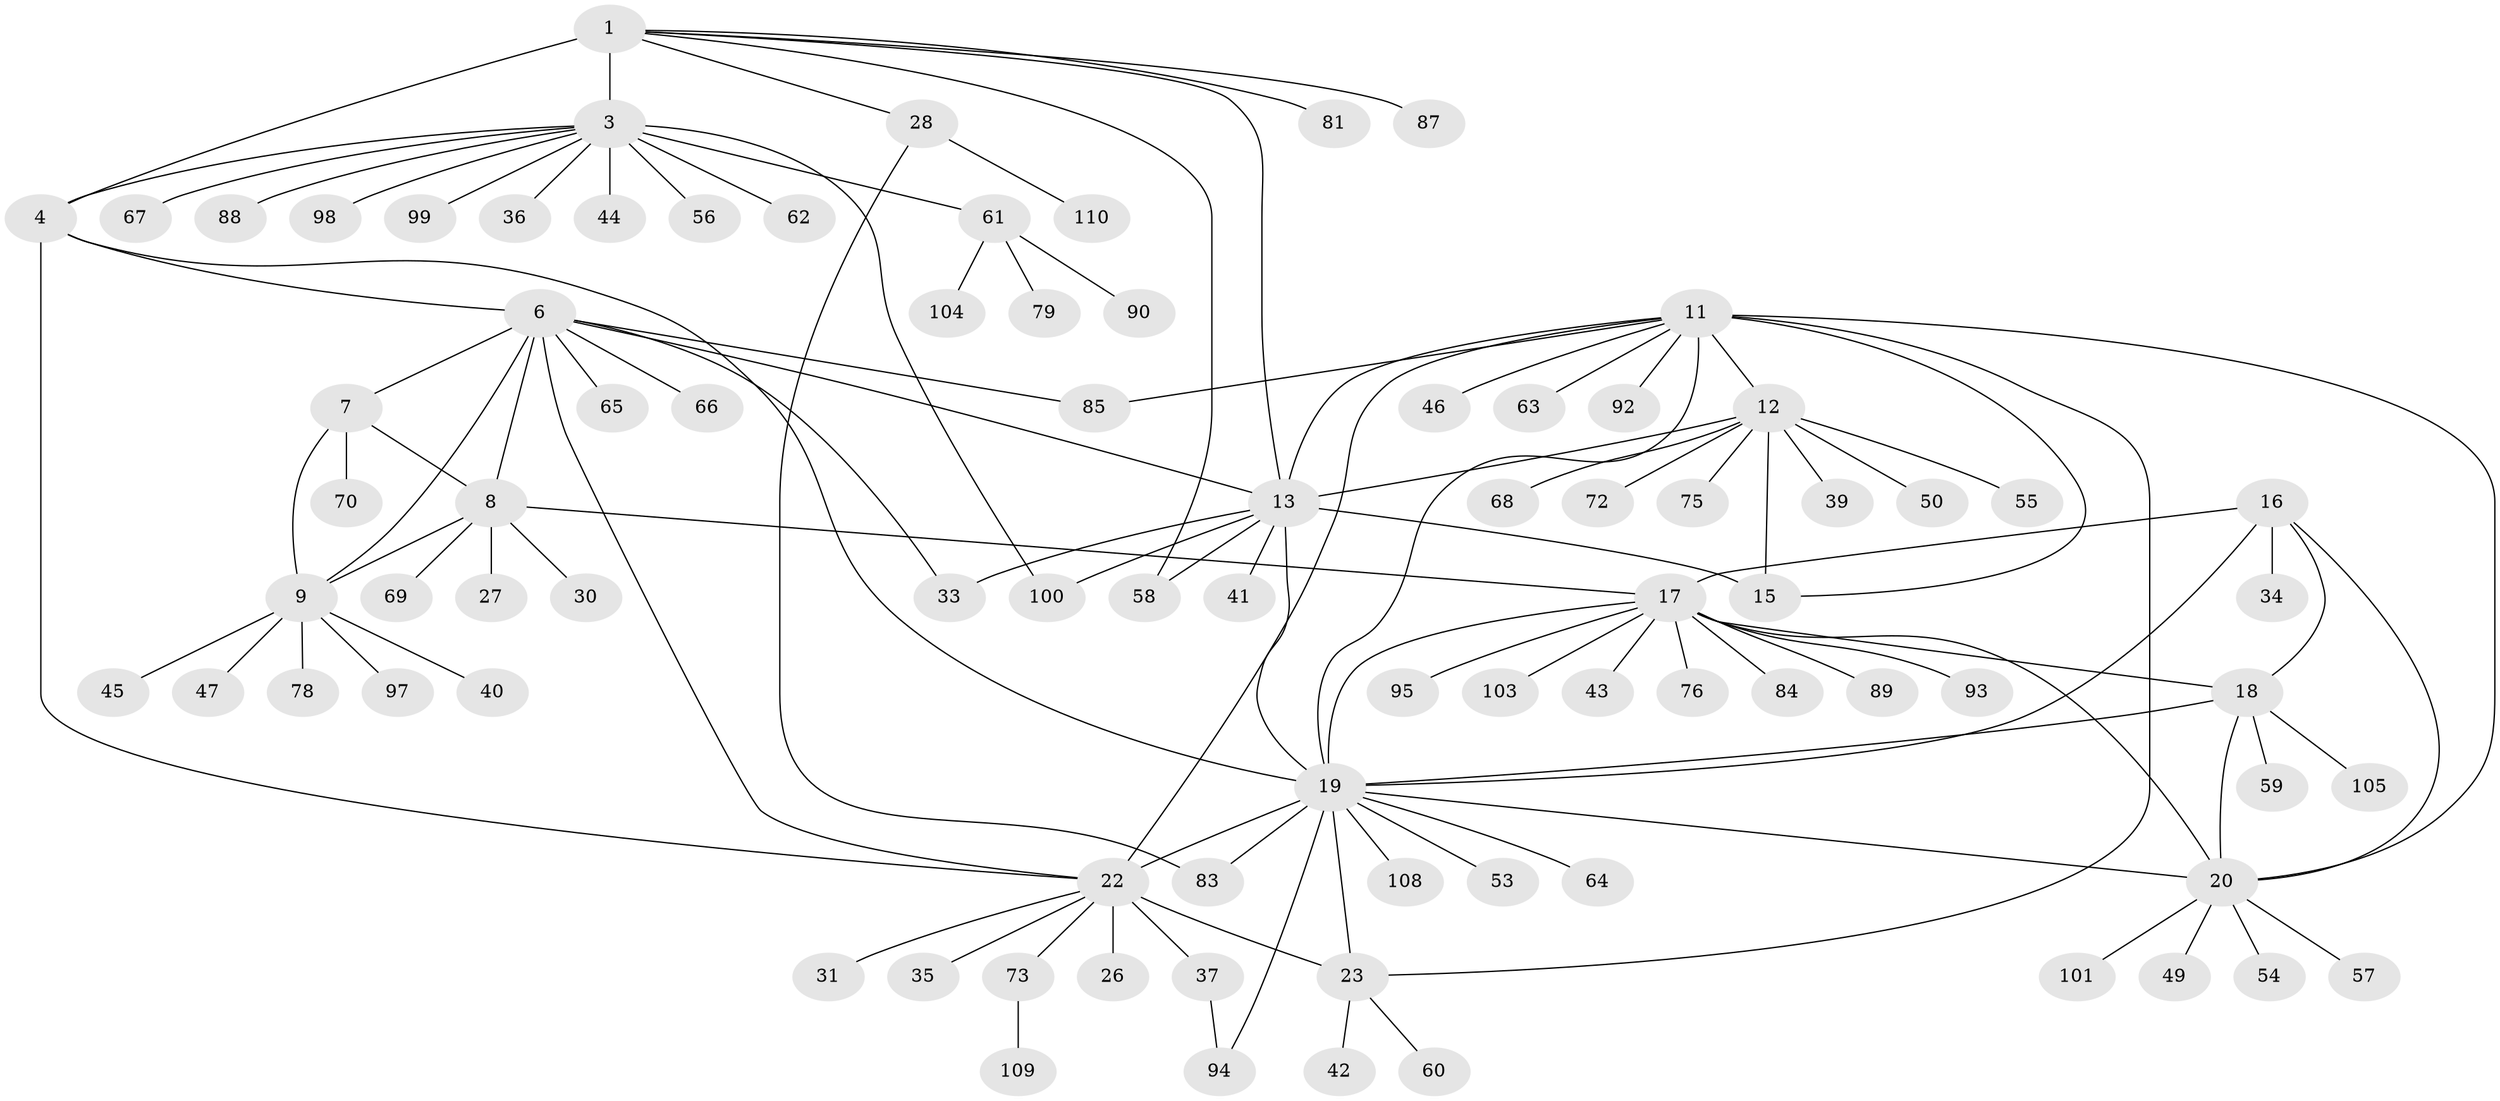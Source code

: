 // original degree distribution, {6: 0.05454545454545454, 7: 0.045454545454545456, 10: 0.03636363636363636, 8: 0.03636363636363636, 12: 0.02727272727272727, 5: 0.01818181818181818, 9: 0.00909090909090909, 4: 0.00909090909090909, 2: 0.07272727272727272, 1: 0.6363636363636364, 3: 0.05454545454545454}
// Generated by graph-tools (version 1.1) at 2025/42/03/06/25 10:42:09]
// undirected, 86 vertices, 114 edges
graph export_dot {
graph [start="1"]
  node [color=gray90,style=filled];
  1 [super="+2"];
  3 [super="+5"];
  4;
  6 [super="+107"];
  7 [super="+48"];
  8 [super="+10"];
  9 [super="+82"];
  11 [super="+25"];
  12 [super="+14"];
  13 [super="+29"];
  15 [super="+38"];
  16 [super="+52"];
  17 [super="+51"];
  18 [super="+96"];
  19 [super="+21"];
  20 [super="+32"];
  22 [super="+80"];
  23 [super="+24"];
  26 [super="+74"];
  27;
  28;
  30;
  31;
  33;
  34;
  35;
  36;
  37 [super="+86"];
  39;
  40;
  41;
  42;
  43;
  44;
  45;
  46 [super="+71"];
  47 [super="+91"];
  49;
  50;
  53;
  54;
  55;
  56;
  57;
  58;
  59;
  60;
  61 [super="+77"];
  62;
  63;
  64;
  65;
  66;
  67;
  68;
  69;
  70;
  72;
  73 [super="+106"];
  75;
  76;
  78;
  79;
  81;
  83;
  84;
  85;
  87;
  88;
  89;
  90;
  92;
  93;
  94;
  95;
  97;
  98;
  99;
  100 [super="+102"];
  101;
  103;
  104;
  105;
  108;
  109;
  110;
  1 -- 3 [weight=4];
  1 -- 4 [weight=2];
  1 -- 28;
  1 -- 58;
  1 -- 81;
  1 -- 87;
  1 -- 13;
  3 -- 4 [weight=2];
  3 -- 36;
  3 -- 44;
  3 -- 56;
  3 -- 61;
  3 -- 99;
  3 -- 100;
  3 -- 98;
  3 -- 67;
  3 -- 88;
  3 -- 62;
  4 -- 6;
  4 -- 19;
  4 -- 22;
  6 -- 7;
  6 -- 8 [weight=2];
  6 -- 9;
  6 -- 13;
  6 -- 22;
  6 -- 33;
  6 -- 65;
  6 -- 66;
  6 -- 85;
  7 -- 8 [weight=2];
  7 -- 9;
  7 -- 70;
  8 -- 9 [weight=2];
  8 -- 30;
  8 -- 69;
  8 -- 17 [weight=2];
  8 -- 27;
  9 -- 40;
  9 -- 45;
  9 -- 47;
  9 -- 78;
  9 -- 97;
  11 -- 12 [weight=2];
  11 -- 13;
  11 -- 15;
  11 -- 20;
  11 -- 46;
  11 -- 19;
  11 -- 85;
  11 -- 22;
  11 -- 23 [weight=2];
  11 -- 92;
  11 -- 63;
  12 -- 13 [weight=2];
  12 -- 15 [weight=2];
  12 -- 39;
  12 -- 50;
  12 -- 68;
  12 -- 75;
  12 -- 55;
  12 -- 72;
  13 -- 15;
  13 -- 33;
  13 -- 58;
  13 -- 100;
  13 -- 41;
  13 -- 19;
  16 -- 17;
  16 -- 18;
  16 -- 19;
  16 -- 20;
  16 -- 34;
  17 -- 18;
  17 -- 19;
  17 -- 20;
  17 -- 43;
  17 -- 76;
  17 -- 84;
  17 -- 93;
  17 -- 95;
  17 -- 103;
  17 -- 89;
  18 -- 19;
  18 -- 20;
  18 -- 59;
  18 -- 105;
  19 -- 20;
  19 -- 53;
  19 -- 94;
  19 -- 64;
  19 -- 108;
  19 -- 83;
  19 -- 22;
  19 -- 23 [weight=2];
  20 -- 49;
  20 -- 54;
  20 -- 57;
  20 -- 101;
  22 -- 23 [weight=2];
  22 -- 26;
  22 -- 31;
  22 -- 35;
  22 -- 37;
  22 -- 73;
  23 -- 42;
  23 -- 60;
  28 -- 83;
  28 -- 110;
  37 -- 94;
  61 -- 79;
  61 -- 90;
  61 -- 104;
  73 -- 109;
}
